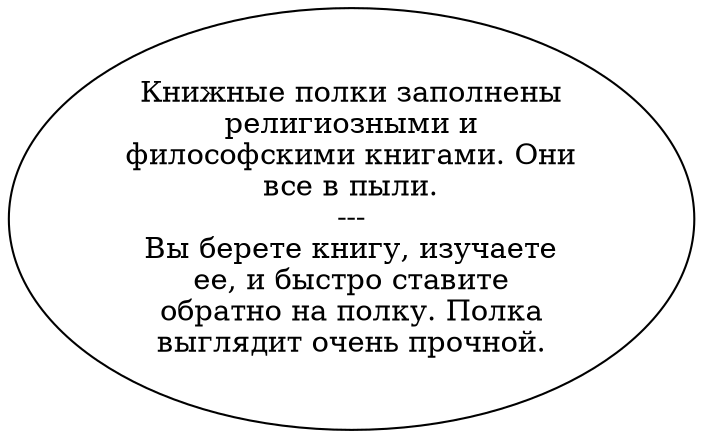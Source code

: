 digraph mvbshelf {
  "start" [style=filled       fillcolor="#FFFFFF"       color="#000000"]
  "start" [label="Книжные полки заполнены\nрелигиозными и\nфилософскими книгами. Они\nвсе в пыли.\n---\nВы берете книгу, изучаете\nее, и быстро ставите\nобратно на полку. Полка\nвыглядит очень прочной."]
}